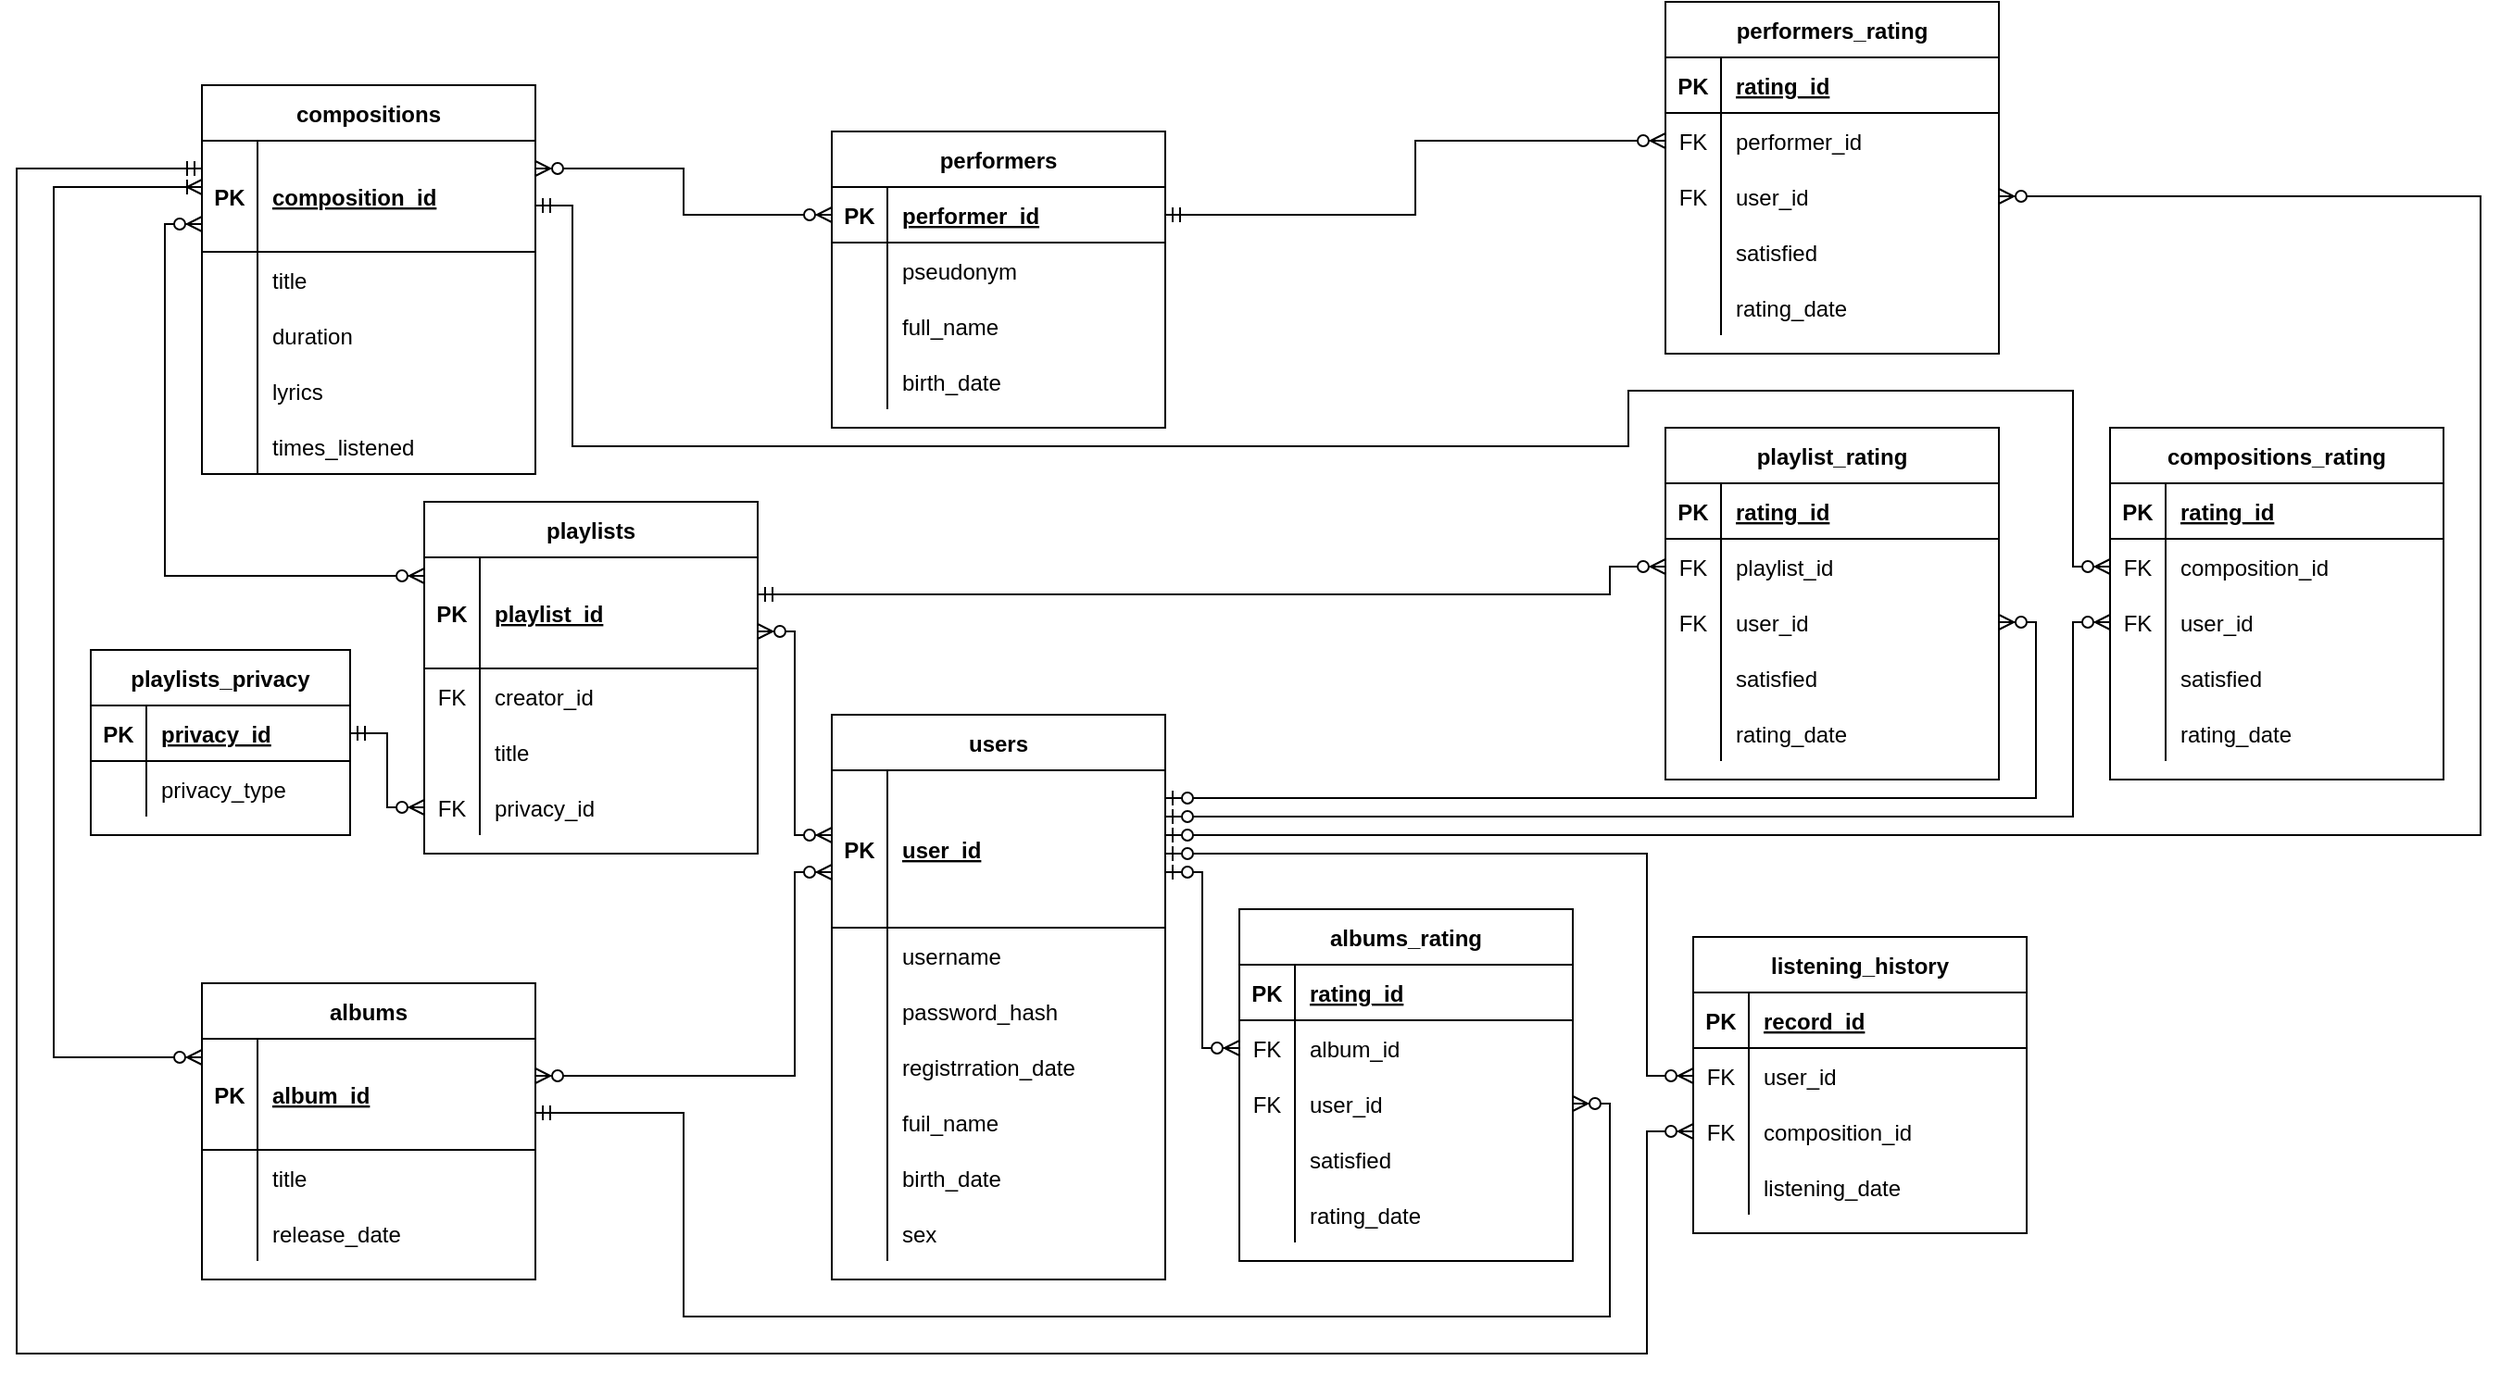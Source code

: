 <mxfile version="13.6.2" type="device"><diagram id="R2lEEEUBdFMjLlhIrx00" name="Page-1"><mxGraphModel dx="2062" dy="1183" grid="1" gridSize="10" guides="1" tooltips="1" connect="1" arrows="1" fold="1" page="1" pageScale="1" pageWidth="850" pageHeight="1100" math="0" shadow="0" extFonts="Permanent Marker^https://fonts.googleapis.com/css?family=Permanent+Marker"><root><mxCell id="0"/><mxCell id="1" parent="0"/><mxCell id="motl2KIk3Di6FIo1w4v_-23" value="performers" style="shape=table;startSize=30;container=1;collapsible=1;childLayout=tableLayout;fixedRows=1;rowLines=0;fontStyle=1;align=center;resizeLast=1;" parent="1" vertex="1"><mxGeometry x="460" y="190" width="180" height="160" as="geometry"/></mxCell><mxCell id="motl2KIk3Di6FIo1w4v_-24" value="" style="shape=partialRectangle;collapsible=0;dropTarget=0;pointerEvents=0;fillColor=none;top=0;left=0;bottom=1;right=0;points=[[0,0.5],[1,0.5]];portConstraint=eastwest;" parent="motl2KIk3Di6FIo1w4v_-23" vertex="1"><mxGeometry y="30" width="180" height="30" as="geometry"/></mxCell><mxCell id="motl2KIk3Di6FIo1w4v_-25" value="PK" style="shape=partialRectangle;connectable=0;fillColor=none;top=0;left=0;bottom=0;right=0;fontStyle=1;overflow=hidden;" parent="motl2KIk3Di6FIo1w4v_-24" vertex="1"><mxGeometry width="30" height="30" as="geometry"/></mxCell><mxCell id="motl2KIk3Di6FIo1w4v_-26" value="performer_id" style="shape=partialRectangle;connectable=0;fillColor=none;top=0;left=0;bottom=0;right=0;align=left;spacingLeft=6;fontStyle=5;overflow=hidden;" parent="motl2KIk3Di6FIo1w4v_-24" vertex="1"><mxGeometry x="30" width="150" height="30" as="geometry"/></mxCell><mxCell id="motl2KIk3Di6FIo1w4v_-30" value="" style="shape=partialRectangle;collapsible=0;dropTarget=0;pointerEvents=0;fillColor=none;top=0;left=0;bottom=0;right=0;points=[[0,0.5],[1,0.5]];portConstraint=eastwest;" parent="motl2KIk3Di6FIo1w4v_-23" vertex="1"><mxGeometry y="60" width="180" height="30" as="geometry"/></mxCell><mxCell id="motl2KIk3Di6FIo1w4v_-31" value="" style="shape=partialRectangle;connectable=0;fillColor=none;top=0;left=0;bottom=0;right=0;editable=1;overflow=hidden;" parent="motl2KIk3Di6FIo1w4v_-30" vertex="1"><mxGeometry width="30" height="30" as="geometry"/></mxCell><mxCell id="motl2KIk3Di6FIo1w4v_-32" value="pseudonym" style="shape=partialRectangle;connectable=0;fillColor=none;top=0;left=0;bottom=0;right=0;align=left;spacingLeft=6;overflow=hidden;" parent="motl2KIk3Di6FIo1w4v_-30" vertex="1"><mxGeometry x="30" width="150" height="30" as="geometry"/></mxCell><mxCell id="motl2KIk3Di6FIo1w4v_-27" value="" style="shape=partialRectangle;collapsible=0;dropTarget=0;pointerEvents=0;fillColor=none;top=0;left=0;bottom=0;right=0;points=[[0,0.5],[1,0.5]];portConstraint=eastwest;" parent="motl2KIk3Di6FIo1w4v_-23" vertex="1"><mxGeometry y="90" width="180" height="30" as="geometry"/></mxCell><mxCell id="motl2KIk3Di6FIo1w4v_-28" value="" style="shape=partialRectangle;connectable=0;fillColor=none;top=0;left=0;bottom=0;right=0;editable=1;overflow=hidden;" parent="motl2KIk3Di6FIo1w4v_-27" vertex="1"><mxGeometry width="30" height="30" as="geometry"/></mxCell><mxCell id="motl2KIk3Di6FIo1w4v_-29" value="full_name" style="shape=partialRectangle;connectable=0;fillColor=none;top=0;left=0;bottom=0;right=0;align=left;spacingLeft=6;overflow=hidden;" parent="motl2KIk3Di6FIo1w4v_-27" vertex="1"><mxGeometry x="30" width="150" height="30" as="geometry"/></mxCell><mxCell id="motl2KIk3Di6FIo1w4v_-33" value="" style="shape=partialRectangle;collapsible=0;dropTarget=0;pointerEvents=0;fillColor=none;top=0;left=0;bottom=0;right=0;points=[[0,0.5],[1,0.5]];portConstraint=eastwest;" parent="motl2KIk3Di6FIo1w4v_-23" vertex="1"><mxGeometry y="120" width="180" height="30" as="geometry"/></mxCell><mxCell id="motl2KIk3Di6FIo1w4v_-34" value="" style="shape=partialRectangle;connectable=0;fillColor=none;top=0;left=0;bottom=0;right=0;editable=1;overflow=hidden;" parent="motl2KIk3Di6FIo1w4v_-33" vertex="1"><mxGeometry width="30" height="30" as="geometry"/></mxCell><mxCell id="motl2KIk3Di6FIo1w4v_-35" value="birth_date" style="shape=partialRectangle;connectable=0;fillColor=none;top=0;left=0;bottom=0;right=0;align=left;spacingLeft=6;overflow=hidden;" parent="motl2KIk3Di6FIo1w4v_-33" vertex="1"><mxGeometry x="30" width="150" height="30" as="geometry"/></mxCell><mxCell id="4DxJfAnDIUKY5WfspjI2-30" style="edgeStyle=orthogonalEdgeStyle;rounded=0;orthogonalLoop=1;jettySize=auto;html=1;startArrow=ERzeroToMany;startFill=1;endArrow=ERzeroToMany;endFill=1;" parent="1" source="motl2KIk3Di6FIo1w4v_-2" target="motl2KIk3Di6FIo1w4v_-24" edge="1"><mxGeometry relative="1" as="geometry"><Array as="points"><mxPoint x="380" y="210"/><mxPoint x="380" y="235"/></Array></mxGeometry></mxCell><mxCell id="4DxJfAnDIUKY5WfspjI2-31" style="edgeStyle=orthogonalEdgeStyle;rounded=0;orthogonalLoop=1;jettySize=auto;html=1;startArrow=ERzeroToMany;startFill=1;endArrow=ERzeroToMany;endFill=1;" parent="1" source="motl2KIk3Di6FIo1w4v_-2" target="motl2KIk3Di6FIo1w4v_-64" edge="1"><mxGeometry relative="1" as="geometry"><Array as="points"><mxPoint x="100" y="240"/><mxPoint x="100" y="430"/></Array></mxGeometry></mxCell><object label="compositions" path_to_file="" id="motl2KIk3Di6FIo1w4v_-1"><mxCell style="shape=table;startSize=30;container=1;collapsible=1;childLayout=tableLayout;fixedRows=1;rowLines=0;fontStyle=1;align=center;resizeLast=1;" parent="1" vertex="1"><mxGeometry x="120" y="165" width="180" height="210" as="geometry"/></mxCell></object><mxCell id="motl2KIk3Di6FIo1w4v_-2" value="" style="shape=partialRectangle;collapsible=0;dropTarget=0;pointerEvents=0;fillColor=none;top=0;left=0;bottom=1;right=0;points=[[0,0.5],[1,0.5]];portConstraint=eastwest;" parent="motl2KIk3Di6FIo1w4v_-1" vertex="1"><mxGeometry y="30" width="180" height="60" as="geometry"/></mxCell><mxCell id="motl2KIk3Di6FIo1w4v_-3" value="PK" style="shape=partialRectangle;connectable=0;fillColor=none;top=0;left=0;bottom=0;right=0;fontStyle=1;overflow=hidden;" parent="motl2KIk3Di6FIo1w4v_-2" vertex="1"><mxGeometry width="30" height="60" as="geometry"/></mxCell><mxCell id="motl2KIk3Di6FIo1w4v_-4" value="composition_id" style="shape=partialRectangle;connectable=0;fillColor=none;top=0;left=0;bottom=0;right=0;align=left;spacingLeft=6;fontStyle=5;overflow=hidden;" parent="motl2KIk3Di6FIo1w4v_-2" vertex="1"><mxGeometry x="30" width="150" height="60" as="geometry"/></mxCell><mxCell id="motl2KIk3Di6FIo1w4v_-5" value="" style="shape=partialRectangle;collapsible=0;dropTarget=0;pointerEvents=0;fillColor=none;top=0;left=0;bottom=0;right=0;points=[[0,0.5],[1,0.5]];portConstraint=eastwest;" parent="motl2KIk3Di6FIo1w4v_-1" vertex="1"><mxGeometry y="90" width="180" height="30" as="geometry"/></mxCell><mxCell id="motl2KIk3Di6FIo1w4v_-6" value="" style="shape=partialRectangle;connectable=0;fillColor=none;top=0;left=0;bottom=0;right=0;editable=1;overflow=hidden;" parent="motl2KIk3Di6FIo1w4v_-5" vertex="1"><mxGeometry width="30" height="30" as="geometry"/></mxCell><mxCell id="motl2KIk3Di6FIo1w4v_-7" value="title" style="shape=partialRectangle;connectable=0;fillColor=none;top=0;left=0;bottom=0;right=0;align=left;spacingLeft=6;overflow=hidden;" parent="motl2KIk3Di6FIo1w4v_-5" vertex="1"><mxGeometry x="30" width="150" height="30" as="geometry"/></mxCell><mxCell id="motl2KIk3Di6FIo1w4v_-8" value="" style="shape=partialRectangle;collapsible=0;dropTarget=0;pointerEvents=0;fillColor=none;top=0;left=0;bottom=0;right=0;points=[[0,0.5],[1,0.5]];portConstraint=eastwest;" parent="motl2KIk3Di6FIo1w4v_-1" vertex="1"><mxGeometry y="120" width="180" height="30" as="geometry"/></mxCell><mxCell id="motl2KIk3Di6FIo1w4v_-9" value="" style="shape=partialRectangle;connectable=0;fillColor=none;top=0;left=0;bottom=0;right=0;editable=1;overflow=hidden;" parent="motl2KIk3Di6FIo1w4v_-8" vertex="1"><mxGeometry width="30" height="30" as="geometry"/></mxCell><mxCell id="motl2KIk3Di6FIo1w4v_-10" value="duration" style="shape=partialRectangle;connectable=0;fillColor=none;top=0;left=0;bottom=0;right=0;align=left;spacingLeft=6;overflow=hidden;" parent="motl2KIk3Di6FIo1w4v_-8" vertex="1"><mxGeometry x="30" width="150" height="30" as="geometry"/></mxCell><mxCell id="motl2KIk3Di6FIo1w4v_-11" value="" style="shape=partialRectangle;collapsible=0;dropTarget=0;pointerEvents=0;fillColor=none;top=0;left=0;bottom=0;right=0;points=[[0,0.5],[1,0.5]];portConstraint=eastwest;" parent="motl2KIk3Di6FIo1w4v_-1" vertex="1"><mxGeometry y="150" width="180" height="30" as="geometry"/></mxCell><mxCell id="motl2KIk3Di6FIo1w4v_-12" value="" style="shape=partialRectangle;connectable=0;fillColor=none;top=0;left=0;bottom=0;right=0;editable=1;overflow=hidden;" parent="motl2KIk3Di6FIo1w4v_-11" vertex="1"><mxGeometry width="30" height="30" as="geometry"/></mxCell><mxCell id="motl2KIk3Di6FIo1w4v_-13" value="lyrics" style="shape=partialRectangle;connectable=0;fillColor=none;top=0;left=0;bottom=0;right=0;align=left;spacingLeft=6;overflow=hidden;" parent="motl2KIk3Di6FIo1w4v_-11" vertex="1"><mxGeometry x="30" width="150" height="30" as="geometry"/></mxCell><mxCell id="motl2KIk3Di6FIo1w4v_-14" value="" style="shape=partialRectangle;collapsible=0;dropTarget=0;pointerEvents=0;fillColor=none;top=0;left=0;bottom=0;right=0;points=[[0,0.5],[1,0.5]];portConstraint=eastwest;" parent="motl2KIk3Di6FIo1w4v_-1" vertex="1"><mxGeometry y="180" width="180" height="30" as="geometry"/></mxCell><mxCell id="motl2KIk3Di6FIo1w4v_-15" value="" style="shape=partialRectangle;connectable=0;fillColor=none;top=0;left=0;bottom=0;right=0;editable=1;overflow=hidden;" parent="motl2KIk3Di6FIo1w4v_-14" vertex="1"><mxGeometry width="30" height="30" as="geometry"/></mxCell><mxCell id="motl2KIk3Di6FIo1w4v_-16" value="times_listened" style="shape=partialRectangle;connectable=0;fillColor=none;top=0;left=0;bottom=0;right=0;align=left;spacingLeft=6;overflow=hidden;" parent="motl2KIk3Di6FIo1w4v_-14" vertex="1"><mxGeometry x="30" width="150" height="30" as="geometry"/></mxCell><mxCell id="4DxJfAnDIUKY5WfspjI2-32" style="edgeStyle=orthogonalEdgeStyle;rounded=0;orthogonalLoop=1;jettySize=auto;html=1;startArrow=ERoneToMany;startFill=0;endArrow=ERzeroToMany;endFill=1;" parent="1" source="motl2KIk3Di6FIo1w4v_-2" target="4DxJfAnDIUKY5WfspjI2-2" edge="1"><mxGeometry relative="1" as="geometry"><mxPoint x="50" y="320" as="targetPoint"/><Array as="points"><mxPoint x="40" y="220"/><mxPoint x="40" y="690"/></Array></mxGeometry></mxCell><mxCell id="4DxJfAnDIUKY5WfspjI2-1" value="albums" style="shape=table;startSize=30;container=1;collapsible=1;childLayout=tableLayout;fixedRows=1;rowLines=0;fontStyle=1;align=center;resizeLast=1;" parent="1" vertex="1"><mxGeometry x="120" y="650" width="180" height="160" as="geometry"/></mxCell><mxCell id="4DxJfAnDIUKY5WfspjI2-2" value="" style="shape=partialRectangle;collapsible=0;dropTarget=0;pointerEvents=0;fillColor=none;top=0;left=0;bottom=1;right=0;points=[[0,0.5],[1,0.5]];portConstraint=eastwest;" parent="4DxJfAnDIUKY5WfspjI2-1" vertex="1"><mxGeometry y="30" width="180" height="60" as="geometry"/></mxCell><mxCell id="4DxJfAnDIUKY5WfspjI2-3" value="PK" style="shape=partialRectangle;connectable=0;fillColor=none;top=0;left=0;bottom=0;right=0;fontStyle=1;overflow=hidden;" parent="4DxJfAnDIUKY5WfspjI2-2" vertex="1"><mxGeometry width="30" height="60" as="geometry"/></mxCell><mxCell id="4DxJfAnDIUKY5WfspjI2-4" value="album_id" style="shape=partialRectangle;connectable=0;fillColor=none;top=0;left=0;bottom=0;right=0;align=left;spacingLeft=6;fontStyle=5;overflow=hidden;" parent="4DxJfAnDIUKY5WfspjI2-2" vertex="1"><mxGeometry x="30" width="150" height="60" as="geometry"/></mxCell><mxCell id="4DxJfAnDIUKY5WfspjI2-5" value="" style="shape=partialRectangle;collapsible=0;dropTarget=0;pointerEvents=0;fillColor=none;top=0;left=0;bottom=0;right=0;points=[[0,0.5],[1,0.5]];portConstraint=eastwest;" parent="4DxJfAnDIUKY5WfspjI2-1" vertex="1"><mxGeometry y="90" width="180" height="30" as="geometry"/></mxCell><mxCell id="4DxJfAnDIUKY5WfspjI2-6" value="" style="shape=partialRectangle;connectable=0;fillColor=none;top=0;left=0;bottom=0;right=0;editable=1;overflow=hidden;" parent="4DxJfAnDIUKY5WfspjI2-5" vertex="1"><mxGeometry width="30" height="30" as="geometry"/></mxCell><mxCell id="4DxJfAnDIUKY5WfspjI2-7" value="title" style="shape=partialRectangle;connectable=0;fillColor=none;top=0;left=0;bottom=0;right=0;align=left;spacingLeft=6;overflow=hidden;" parent="4DxJfAnDIUKY5WfspjI2-5" vertex="1"><mxGeometry x="30" width="150" height="30" as="geometry"/></mxCell><mxCell id="4DxJfAnDIUKY5WfspjI2-8" value="" style="shape=partialRectangle;collapsible=0;dropTarget=0;pointerEvents=0;fillColor=none;top=0;left=0;bottom=0;right=0;points=[[0,0.5],[1,0.5]];portConstraint=eastwest;" parent="4DxJfAnDIUKY5WfspjI2-1" vertex="1"><mxGeometry y="120" width="180" height="30" as="geometry"/></mxCell><mxCell id="4DxJfAnDIUKY5WfspjI2-9" value="" style="shape=partialRectangle;connectable=0;fillColor=none;top=0;left=0;bottom=0;right=0;editable=1;overflow=hidden;" parent="4DxJfAnDIUKY5WfspjI2-8" vertex="1"><mxGeometry width="30" height="30" as="geometry"/></mxCell><mxCell id="4DxJfAnDIUKY5WfspjI2-10" value="release_date" style="shape=partialRectangle;connectable=0;fillColor=none;top=0;left=0;bottom=0;right=0;align=left;spacingLeft=6;overflow=hidden;" parent="4DxJfAnDIUKY5WfspjI2-8" vertex="1"><mxGeometry x="30" width="150" height="30" as="geometry"/></mxCell><mxCell id="4DxJfAnDIUKY5WfspjI2-36" style="edgeStyle=orthogonalEdgeStyle;rounded=0;orthogonalLoop=1;jettySize=auto;html=1;startArrow=ERzeroToMany;startFill=1;endArrow=ERzeroToMany;endFill=1;" parent="1" source="4DxJfAnDIUKY5WfspjI2-2" target="motl2KIk3Di6FIo1w4v_-38" edge="1"><mxGeometry relative="1" as="geometry"><Array as="points"><mxPoint x="440" y="700"/><mxPoint x="440" y="590"/></Array></mxGeometry></mxCell><mxCell id="4DxJfAnDIUKY5WfspjI2-37" style="edgeStyle=orthogonalEdgeStyle;rounded=0;orthogonalLoop=1;jettySize=auto;html=1;startArrow=ERzeroToMany;startFill=1;endArrow=ERzeroToMany;endFill=1;" parent="1" source="motl2KIk3Di6FIo1w4v_-64" target="motl2KIk3Di6FIo1w4v_-38" edge="1"><mxGeometry relative="1" as="geometry"><Array as="points"><mxPoint x="440" y="460"/><mxPoint x="440" y="570"/></Array></mxGeometry></mxCell><mxCell id="motl2KIk3Di6FIo1w4v_-37" value="users" style="shape=table;startSize=30;container=1;collapsible=1;childLayout=tableLayout;fixedRows=1;rowLines=0;fontStyle=1;align=center;resizeLast=1;" parent="1" vertex="1"><mxGeometry x="460" y="505" width="180" height="305" as="geometry"/></mxCell><mxCell id="motl2KIk3Di6FIo1w4v_-38" value="" style="shape=partialRectangle;collapsible=0;dropTarget=0;pointerEvents=0;fillColor=none;top=0;left=0;bottom=1;right=0;points=[[0,0.5],[1,0.5]];portConstraint=eastwest;" parent="motl2KIk3Di6FIo1w4v_-37" vertex="1"><mxGeometry y="30" width="180" height="85" as="geometry"/></mxCell><mxCell id="motl2KIk3Di6FIo1w4v_-39" value="PK" style="shape=partialRectangle;connectable=0;fillColor=none;top=0;left=0;bottom=0;right=0;fontStyle=1;overflow=hidden;" parent="motl2KIk3Di6FIo1w4v_-38" vertex="1"><mxGeometry width="30" height="85" as="geometry"/></mxCell><mxCell id="motl2KIk3Di6FIo1w4v_-40" value="user_id" style="shape=partialRectangle;connectable=0;fillColor=none;top=0;left=0;bottom=0;right=0;align=left;spacingLeft=6;fontStyle=5;overflow=hidden;" parent="motl2KIk3Di6FIo1w4v_-38" vertex="1"><mxGeometry x="30" width="150" height="85" as="geometry"/></mxCell><mxCell id="motl2KIk3Di6FIo1w4v_-41" value="" style="shape=partialRectangle;collapsible=0;dropTarget=0;pointerEvents=0;fillColor=none;top=0;left=0;bottom=0;right=0;points=[[0,0.5],[1,0.5]];portConstraint=eastwest;" parent="motl2KIk3Di6FIo1w4v_-37" vertex="1"><mxGeometry y="115" width="180" height="30" as="geometry"/></mxCell><mxCell id="motl2KIk3Di6FIo1w4v_-42" value="" style="shape=partialRectangle;connectable=0;fillColor=none;top=0;left=0;bottom=0;right=0;editable=1;overflow=hidden;" parent="motl2KIk3Di6FIo1w4v_-41" vertex="1"><mxGeometry width="30" height="30" as="geometry"/></mxCell><mxCell id="motl2KIk3Di6FIo1w4v_-43" value="username" style="shape=partialRectangle;connectable=0;fillColor=none;top=0;left=0;bottom=0;right=0;align=left;spacingLeft=6;overflow=hidden;" parent="motl2KIk3Di6FIo1w4v_-41" vertex="1"><mxGeometry x="30" width="150" height="30" as="geometry"/></mxCell><mxCell id="motl2KIk3Di6FIo1w4v_-44" value="" style="shape=partialRectangle;collapsible=0;dropTarget=0;pointerEvents=0;fillColor=none;top=0;left=0;bottom=0;right=0;points=[[0,0.5],[1,0.5]];portConstraint=eastwest;" parent="motl2KIk3Di6FIo1w4v_-37" vertex="1"><mxGeometry y="145" width="180" height="30" as="geometry"/></mxCell><mxCell id="motl2KIk3Di6FIo1w4v_-45" value="" style="shape=partialRectangle;connectable=0;fillColor=none;top=0;left=0;bottom=0;right=0;editable=1;overflow=hidden;" parent="motl2KIk3Di6FIo1w4v_-44" vertex="1"><mxGeometry width="30" height="30" as="geometry"/></mxCell><mxCell id="motl2KIk3Di6FIo1w4v_-46" value="password_hash" style="shape=partialRectangle;connectable=0;fillColor=none;top=0;left=0;bottom=0;right=0;align=left;spacingLeft=6;overflow=hidden;" parent="motl2KIk3Di6FIo1w4v_-44" vertex="1"><mxGeometry x="30" width="150" height="30" as="geometry"/></mxCell><mxCell id="motl2KIk3Di6FIo1w4v_-47" value="" style="shape=partialRectangle;collapsible=0;dropTarget=0;pointerEvents=0;fillColor=none;top=0;left=0;bottom=0;right=0;points=[[0,0.5],[1,0.5]];portConstraint=eastwest;" parent="motl2KIk3Di6FIo1w4v_-37" vertex="1"><mxGeometry y="175" width="180" height="30" as="geometry"/></mxCell><mxCell id="motl2KIk3Di6FIo1w4v_-48" value="" style="shape=partialRectangle;connectable=0;fillColor=none;top=0;left=0;bottom=0;right=0;editable=1;overflow=hidden;" parent="motl2KIk3Di6FIo1w4v_-47" vertex="1"><mxGeometry width="30" height="30" as="geometry"/></mxCell><mxCell id="motl2KIk3Di6FIo1w4v_-49" value="registrration_date" style="shape=partialRectangle;connectable=0;fillColor=none;top=0;left=0;bottom=0;right=0;align=left;spacingLeft=6;overflow=hidden;" parent="motl2KIk3Di6FIo1w4v_-47" vertex="1"><mxGeometry x="30" width="150" height="30" as="geometry"/></mxCell><mxCell id="motl2KIk3Di6FIo1w4v_-50" value="" style="shape=partialRectangle;collapsible=0;dropTarget=0;pointerEvents=0;fillColor=none;top=0;left=0;bottom=0;right=0;points=[[0,0.5],[1,0.5]];portConstraint=eastwest;" parent="motl2KIk3Di6FIo1w4v_-37" vertex="1"><mxGeometry y="205" width="180" height="30" as="geometry"/></mxCell><mxCell id="motl2KIk3Di6FIo1w4v_-51" value="" style="shape=partialRectangle;connectable=0;fillColor=none;top=0;left=0;bottom=0;right=0;editable=1;overflow=hidden;" parent="motl2KIk3Di6FIo1w4v_-50" vertex="1"><mxGeometry width="30" height="30" as="geometry"/></mxCell><mxCell id="motl2KIk3Di6FIo1w4v_-52" value="fuil_name" style="shape=partialRectangle;connectable=0;fillColor=none;top=0;left=0;bottom=0;right=0;align=left;spacingLeft=6;overflow=hidden;" parent="motl2KIk3Di6FIo1w4v_-50" vertex="1"><mxGeometry x="30" width="150" height="30" as="geometry"/></mxCell><mxCell id="motl2KIk3Di6FIo1w4v_-60" value="" style="shape=partialRectangle;collapsible=0;dropTarget=0;pointerEvents=0;fillColor=none;top=0;left=0;bottom=0;right=0;points=[[0,0.5],[1,0.5]];portConstraint=eastwest;" parent="motl2KIk3Di6FIo1w4v_-37" vertex="1"><mxGeometry y="235" width="180" height="30" as="geometry"/></mxCell><mxCell id="motl2KIk3Di6FIo1w4v_-61" value="" style="shape=partialRectangle;connectable=0;fillColor=none;top=0;left=0;bottom=0;right=0;editable=1;overflow=hidden;" parent="motl2KIk3Di6FIo1w4v_-60" vertex="1"><mxGeometry width="30" height="30" as="geometry"/></mxCell><mxCell id="motl2KIk3Di6FIo1w4v_-62" value="birth_date" style="shape=partialRectangle;connectable=0;fillColor=none;top=0;left=0;bottom=0;right=0;align=left;spacingLeft=6;overflow=hidden;" parent="motl2KIk3Di6FIo1w4v_-60" vertex="1"><mxGeometry x="30" width="150" height="30" as="geometry"/></mxCell><mxCell id="motl2KIk3Di6FIo1w4v_-53" value="" style="shape=partialRectangle;collapsible=0;dropTarget=0;pointerEvents=0;fillColor=none;top=0;left=0;bottom=0;right=0;points=[[0,0.5],[1,0.5]];portConstraint=eastwest;" parent="motl2KIk3Di6FIo1w4v_-37" vertex="1"><mxGeometry y="265" width="180" height="30" as="geometry"/></mxCell><mxCell id="motl2KIk3Di6FIo1w4v_-54" value="" style="shape=partialRectangle;connectable=0;fillColor=none;top=0;left=0;bottom=0;right=0;editable=1;overflow=hidden;" parent="motl2KIk3Di6FIo1w4v_-53" vertex="1"><mxGeometry width="30" height="30" as="geometry"/></mxCell><mxCell id="motl2KIk3Di6FIo1w4v_-55" value="sex" style="shape=partialRectangle;connectable=0;fillColor=none;top=0;left=0;bottom=0;right=0;align=left;spacingLeft=6;overflow=hidden;" parent="motl2KIk3Di6FIo1w4v_-53" vertex="1"><mxGeometry x="30" width="150" height="30" as="geometry"/></mxCell><mxCell id="4DxJfAnDIUKY5WfspjI2-38" style="edgeStyle=orthogonalEdgeStyle;rounded=0;orthogonalLoop=1;jettySize=auto;html=1;startArrow=ERmandOne;startFill=0;endArrow=ERzeroToMany;endFill=1;" parent="1" source="4DxJfAnDIUKY5WfspjI2-2" target="4DxJfAnDIUKY5WfspjI2-21" edge="1"><mxGeometry relative="1" as="geometry"><mxPoint x="720" y="830" as="targetPoint"/><Array as="points"><mxPoint x="380" y="720"/><mxPoint x="380" y="830"/><mxPoint x="880" y="830"/><mxPoint x="880" y="715"/></Array></mxGeometry></mxCell><mxCell id="4DxJfAnDIUKY5WfspjI2-14" value="albums_rating" style="shape=table;startSize=30;container=1;collapsible=1;childLayout=tableLayout;fixedRows=1;rowLines=0;fontStyle=1;align=center;resizeLast=1;" parent="1" vertex="1"><mxGeometry x="680" y="610" width="180" height="190" as="geometry"/></mxCell><mxCell id="4DxJfAnDIUKY5WfspjI2-15" value="" style="shape=partialRectangle;collapsible=0;dropTarget=0;pointerEvents=0;fillColor=none;top=0;left=0;bottom=1;right=0;points=[[0,0.5],[1,0.5]];portConstraint=eastwest;" parent="4DxJfAnDIUKY5WfspjI2-14" vertex="1"><mxGeometry y="30" width="180" height="30" as="geometry"/></mxCell><mxCell id="4DxJfAnDIUKY5WfspjI2-16" value="PK" style="shape=partialRectangle;connectable=0;fillColor=none;top=0;left=0;bottom=0;right=0;fontStyle=1;overflow=hidden;" parent="4DxJfAnDIUKY5WfspjI2-15" vertex="1"><mxGeometry width="30" height="30" as="geometry"/></mxCell><mxCell id="4DxJfAnDIUKY5WfspjI2-17" value="rating_id" style="shape=partialRectangle;connectable=0;fillColor=none;top=0;left=0;bottom=0;right=0;align=left;spacingLeft=6;fontStyle=5;overflow=hidden;" parent="4DxJfAnDIUKY5WfspjI2-15" vertex="1"><mxGeometry x="30" width="150" height="30" as="geometry"/></mxCell><mxCell id="4DxJfAnDIUKY5WfspjI2-18" value="" style="shape=partialRectangle;collapsible=0;dropTarget=0;pointerEvents=0;fillColor=none;top=0;left=0;bottom=0;right=0;points=[[0,0.5],[1,0.5]];portConstraint=eastwest;" parent="4DxJfAnDIUKY5WfspjI2-14" vertex="1"><mxGeometry y="60" width="180" height="30" as="geometry"/></mxCell><mxCell id="4DxJfAnDIUKY5WfspjI2-19" value="FK" style="shape=partialRectangle;connectable=0;fillColor=none;top=0;left=0;bottom=0;right=0;editable=1;overflow=hidden;" parent="4DxJfAnDIUKY5WfspjI2-18" vertex="1"><mxGeometry width="30" height="30" as="geometry"/></mxCell><mxCell id="4DxJfAnDIUKY5WfspjI2-20" value="album_id" style="shape=partialRectangle;connectable=0;fillColor=none;top=0;left=0;bottom=0;right=0;align=left;spacingLeft=6;overflow=hidden;" parent="4DxJfAnDIUKY5WfspjI2-18" vertex="1"><mxGeometry x="30" width="150" height="30" as="geometry"/></mxCell><mxCell id="4DxJfAnDIUKY5WfspjI2-21" value="" style="shape=partialRectangle;collapsible=0;dropTarget=0;pointerEvents=0;fillColor=none;top=0;left=0;bottom=0;right=0;points=[[0,0.5],[1,0.5]];portConstraint=eastwest;" parent="4DxJfAnDIUKY5WfspjI2-14" vertex="1"><mxGeometry y="90" width="180" height="30" as="geometry"/></mxCell><mxCell id="4DxJfAnDIUKY5WfspjI2-22" value="FK" style="shape=partialRectangle;connectable=0;fillColor=none;top=0;left=0;bottom=0;right=0;editable=1;overflow=hidden;" parent="4DxJfAnDIUKY5WfspjI2-21" vertex="1"><mxGeometry width="30" height="30" as="geometry"/></mxCell><mxCell id="4DxJfAnDIUKY5WfspjI2-23" value="user_id" style="shape=partialRectangle;connectable=0;fillColor=none;top=0;left=0;bottom=0;right=0;align=left;spacingLeft=6;overflow=hidden;" parent="4DxJfAnDIUKY5WfspjI2-21" vertex="1"><mxGeometry x="30" width="150" height="30" as="geometry"/></mxCell><mxCell id="4DxJfAnDIUKY5WfspjI2-24" value="" style="shape=partialRectangle;collapsible=0;dropTarget=0;pointerEvents=0;fillColor=none;top=0;left=0;bottom=0;right=0;points=[[0,0.5],[1,0.5]];portConstraint=eastwest;" parent="4DxJfAnDIUKY5WfspjI2-14" vertex="1"><mxGeometry y="120" width="180" height="30" as="geometry"/></mxCell><mxCell id="4DxJfAnDIUKY5WfspjI2-25" value="" style="shape=partialRectangle;connectable=0;fillColor=none;top=0;left=0;bottom=0;right=0;editable=1;overflow=hidden;" parent="4DxJfAnDIUKY5WfspjI2-24" vertex="1"><mxGeometry width="30" height="30" as="geometry"/></mxCell><mxCell id="4DxJfAnDIUKY5WfspjI2-26" value="satisfied" style="shape=partialRectangle;connectable=0;fillColor=none;top=0;left=0;bottom=0;right=0;align=left;spacingLeft=6;overflow=hidden;" parent="4DxJfAnDIUKY5WfspjI2-24" vertex="1"><mxGeometry x="30" width="150" height="30" as="geometry"/></mxCell><mxCell id="4DxJfAnDIUKY5WfspjI2-27" value="" style="shape=partialRectangle;collapsible=0;dropTarget=0;pointerEvents=0;fillColor=none;top=0;left=0;bottom=0;right=0;points=[[0,0.5],[1,0.5]];portConstraint=eastwest;" parent="4DxJfAnDIUKY5WfspjI2-14" vertex="1"><mxGeometry y="150" width="180" height="30" as="geometry"/></mxCell><mxCell id="4DxJfAnDIUKY5WfspjI2-28" value="" style="shape=partialRectangle;connectable=0;fillColor=none;top=0;left=0;bottom=0;right=0;editable=1;overflow=hidden;" parent="4DxJfAnDIUKY5WfspjI2-27" vertex="1"><mxGeometry width="30" height="30" as="geometry"/></mxCell><mxCell id="4DxJfAnDIUKY5WfspjI2-29" value="rating_date" style="shape=partialRectangle;connectable=0;fillColor=none;top=0;left=0;bottom=0;right=0;align=left;spacingLeft=6;overflow=hidden;" parent="4DxJfAnDIUKY5WfspjI2-27" vertex="1"><mxGeometry x="30" width="150" height="30" as="geometry"/></mxCell><mxCell id="4DxJfAnDIUKY5WfspjI2-39" style="edgeStyle=orthogonalEdgeStyle;rounded=0;orthogonalLoop=1;jettySize=auto;html=1;startArrow=ERzeroToMany;startFill=1;endArrow=ERzeroToOne;endFill=1;" parent="1" source="4DxJfAnDIUKY5WfspjI2-18" target="motl2KIk3Di6FIo1w4v_-38" edge="1"><mxGeometry relative="1" as="geometry"><Array as="points"><mxPoint x="660" y="685"/><mxPoint x="660" y="590"/></Array></mxGeometry></mxCell><mxCell id="4DxJfAnDIUKY5WfspjI2-43" style="edgeStyle=orthogonalEdgeStyle;rounded=0;orthogonalLoop=1;jettySize=auto;html=1;startArrow=ERzeroToOne;startFill=1;endArrow=ERzeroToMany;endFill=1;entryX=1;entryY=0.5;entryDx=0;entryDy=0;" parent="1" target="motl2KIk3Di6FIo1w4v_-120" edge="1"><mxGeometry relative="1" as="geometry"><mxPoint x="1190" y="578" as="targetPoint"/><Array as="points"><mxPoint x="1110" y="550"/><mxPoint x="1110" y="455"/></Array><mxPoint x="640" y="550" as="sourcePoint"/></mxGeometry></mxCell><mxCell id="4DxJfAnDIUKY5WfspjI2-44" style="edgeStyle=orthogonalEdgeStyle;rounded=0;orthogonalLoop=1;jettySize=auto;html=1;startArrow=ERzeroToOne;startFill=1;endArrow=ERzeroToMany;endFill=1;" parent="1" source="motl2KIk3Di6FIo1w4v_-38" target="motl2KIk3Di6FIo1w4v_-83" edge="1"><mxGeometry relative="1" as="geometry"><mxPoint x="1070" y="577.5" as="targetPoint"/><Array as="points"><mxPoint x="1130" y="560"/><mxPoint x="1130" y="455"/></Array></mxGeometry></mxCell><mxCell id="4DxJfAnDIUKY5WfspjI2-45" style="edgeStyle=orthogonalEdgeStyle;rounded=0;orthogonalLoop=1;jettySize=auto;html=1;startArrow=ERzeroToOne;startFill=1;endArrow=ERzeroToMany;endFill=1;" parent="1" source="motl2KIk3Di6FIo1w4v_-38" target="motl2KIk3Di6FIo1w4v_-104" edge="1"><mxGeometry relative="1" as="geometry"><mxPoint x="1460" y="590" as="targetPoint"/><Array as="points"><mxPoint x="1350" y="570"/><mxPoint x="1350" y="225"/></Array></mxGeometry></mxCell><mxCell id="4DxJfAnDIUKY5WfspjI2-46" style="edgeStyle=orthogonalEdgeStyle;rounded=0;orthogonalLoop=1;jettySize=auto;html=1;startArrow=ERmandOne;startFill=0;endArrow=ERzeroToMany;endFill=1;" parent="1" source="motl2KIk3Di6FIo1w4v_-2" target="motl2KIk3Di6FIo1w4v_-80" edge="1"><mxGeometry relative="1" as="geometry"><mxPoint x="1120" y="320" as="targetPoint"/><Array as="points"><mxPoint x="320" y="230"/><mxPoint x="320" y="360"/><mxPoint x="890" y="360"/><mxPoint x="890" y="330"/><mxPoint x="1130" y="330"/><mxPoint x="1130" y="425"/></Array></mxGeometry></mxCell><mxCell id="4DxJfAnDIUKY5WfspjI2-47" style="edgeStyle=orthogonalEdgeStyle;rounded=0;orthogonalLoop=1;jettySize=auto;html=1;startArrow=ERmandOne;startFill=0;endArrow=ERzeroToMany;endFill=1;" parent="1" source="motl2KIk3Di6FIo1w4v_-24" target="motl2KIk3Di6FIo1w4v_-101" edge="1"><mxGeometry relative="1" as="geometry"><mxPoint x="840" y="250" as="targetPoint"/></mxGeometry></mxCell><mxCell id="4DxJfAnDIUKY5WfspjI2-48" style="edgeStyle=orthogonalEdgeStyle;rounded=0;orthogonalLoop=1;jettySize=auto;html=1;startArrow=ERmandOne;startFill=0;endArrow=ERzeroToMany;endFill=1;" parent="1" source="motl2KIk3Di6FIo1w4v_-64" target="motl2KIk3Di6FIo1w4v_-117" edge="1"><mxGeometry relative="1" as="geometry"><mxPoint x="880" y="470" as="targetPoint"/><Array as="points"><mxPoint x="880" y="440"/><mxPoint x="880" y="425"/></Array></mxGeometry></mxCell><mxCell id="motl2KIk3Di6FIo1w4v_-113" value="playlist_rating" style="shape=table;startSize=30;container=1;collapsible=1;childLayout=tableLayout;fixedRows=1;rowLines=0;fontStyle=1;align=center;resizeLast=1;" parent="1" vertex="1"><mxGeometry x="910" y="350" width="180" height="190" as="geometry"/></mxCell><mxCell id="motl2KIk3Di6FIo1w4v_-114" value="" style="shape=partialRectangle;collapsible=0;dropTarget=0;pointerEvents=0;fillColor=none;top=0;left=0;bottom=1;right=0;points=[[0,0.5],[1,0.5]];portConstraint=eastwest;" parent="motl2KIk3Di6FIo1w4v_-113" vertex="1"><mxGeometry y="30" width="180" height="30" as="geometry"/></mxCell><mxCell id="motl2KIk3Di6FIo1w4v_-115" value="PK" style="shape=partialRectangle;connectable=0;fillColor=none;top=0;left=0;bottom=0;right=0;fontStyle=1;overflow=hidden;" parent="motl2KIk3Di6FIo1w4v_-114" vertex="1"><mxGeometry width="30" height="30" as="geometry"/></mxCell><mxCell id="motl2KIk3Di6FIo1w4v_-116" value="rating_id" style="shape=partialRectangle;connectable=0;fillColor=none;top=0;left=0;bottom=0;right=0;align=left;spacingLeft=6;fontStyle=5;overflow=hidden;" parent="motl2KIk3Di6FIo1w4v_-114" vertex="1"><mxGeometry x="30" width="150" height="30" as="geometry"/></mxCell><mxCell id="motl2KIk3Di6FIo1w4v_-117" value="" style="shape=partialRectangle;collapsible=0;dropTarget=0;pointerEvents=0;fillColor=none;top=0;left=0;bottom=0;right=0;points=[[0,0.5],[1,0.5]];portConstraint=eastwest;" parent="motl2KIk3Di6FIo1w4v_-113" vertex="1"><mxGeometry y="60" width="180" height="30" as="geometry"/></mxCell><mxCell id="motl2KIk3Di6FIo1w4v_-118" value="FK" style="shape=partialRectangle;connectable=0;fillColor=none;top=0;left=0;bottom=0;right=0;editable=1;overflow=hidden;" parent="motl2KIk3Di6FIo1w4v_-117" vertex="1"><mxGeometry width="30" height="30" as="geometry"/></mxCell><mxCell id="motl2KIk3Di6FIo1w4v_-119" value="playlist_id" style="shape=partialRectangle;connectable=0;fillColor=none;top=0;left=0;bottom=0;right=0;align=left;spacingLeft=6;overflow=hidden;" parent="motl2KIk3Di6FIo1w4v_-117" vertex="1"><mxGeometry x="30" width="150" height="30" as="geometry"/></mxCell><mxCell id="motl2KIk3Di6FIo1w4v_-120" value="" style="shape=partialRectangle;collapsible=0;dropTarget=0;pointerEvents=0;fillColor=none;top=0;left=0;bottom=0;right=0;points=[[0,0.5],[1,0.5]];portConstraint=eastwest;" parent="motl2KIk3Di6FIo1w4v_-113" vertex="1"><mxGeometry y="90" width="180" height="30" as="geometry"/></mxCell><mxCell id="motl2KIk3Di6FIo1w4v_-121" value="FK" style="shape=partialRectangle;connectable=0;fillColor=none;top=0;left=0;bottom=0;right=0;editable=1;overflow=hidden;" parent="motl2KIk3Di6FIo1w4v_-120" vertex="1"><mxGeometry width="30" height="30" as="geometry"/></mxCell><mxCell id="motl2KIk3Di6FIo1w4v_-122" value="user_id" style="shape=partialRectangle;connectable=0;fillColor=none;top=0;left=0;bottom=0;right=0;align=left;spacingLeft=6;overflow=hidden;" parent="motl2KIk3Di6FIo1w4v_-120" vertex="1"><mxGeometry x="30" width="150" height="30" as="geometry"/></mxCell><mxCell id="motl2KIk3Di6FIo1w4v_-123" value="" style="shape=partialRectangle;collapsible=0;dropTarget=0;pointerEvents=0;fillColor=none;top=0;left=0;bottom=0;right=0;points=[[0,0.5],[1,0.5]];portConstraint=eastwest;" parent="motl2KIk3Di6FIo1w4v_-113" vertex="1"><mxGeometry y="120" width="180" height="30" as="geometry"/></mxCell><mxCell id="motl2KIk3Di6FIo1w4v_-124" value="" style="shape=partialRectangle;connectable=0;fillColor=none;top=0;left=0;bottom=0;right=0;editable=1;overflow=hidden;" parent="motl2KIk3Di6FIo1w4v_-123" vertex="1"><mxGeometry width="30" height="30" as="geometry"/></mxCell><mxCell id="motl2KIk3Di6FIo1w4v_-125" value="satisfied" style="shape=partialRectangle;connectable=0;fillColor=none;top=0;left=0;bottom=0;right=0;align=left;spacingLeft=6;overflow=hidden;" parent="motl2KIk3Di6FIo1w4v_-123" vertex="1"><mxGeometry x="30" width="150" height="30" as="geometry"/></mxCell><mxCell id="motl2KIk3Di6FIo1w4v_-126" value="" style="shape=partialRectangle;collapsible=0;dropTarget=0;pointerEvents=0;fillColor=none;top=0;left=0;bottom=0;right=0;points=[[0,0.5],[1,0.5]];portConstraint=eastwest;" parent="motl2KIk3Di6FIo1w4v_-113" vertex="1"><mxGeometry y="150" width="180" height="30" as="geometry"/></mxCell><mxCell id="motl2KIk3Di6FIo1w4v_-127" value="" style="shape=partialRectangle;connectable=0;fillColor=none;top=0;left=0;bottom=0;right=0;editable=1;overflow=hidden;" parent="motl2KIk3Di6FIo1w4v_-126" vertex="1"><mxGeometry width="30" height="30" as="geometry"/></mxCell><mxCell id="motl2KIk3Di6FIo1w4v_-128" value="rating_date" style="shape=partialRectangle;connectable=0;fillColor=none;top=0;left=0;bottom=0;right=0;align=left;spacingLeft=6;overflow=hidden;" parent="motl2KIk3Di6FIo1w4v_-126" vertex="1"><mxGeometry x="30" width="150" height="30" as="geometry"/></mxCell><mxCell id="motl2KIk3Di6FIo1w4v_-76" value="compositions_rating" style="shape=table;startSize=30;container=1;collapsible=1;childLayout=tableLayout;fixedRows=1;rowLines=0;fontStyle=1;align=center;resizeLast=1;" parent="1" vertex="1"><mxGeometry x="1150" y="350" width="180" height="190" as="geometry"/></mxCell><mxCell id="motl2KIk3Di6FIo1w4v_-77" value="" style="shape=partialRectangle;collapsible=0;dropTarget=0;pointerEvents=0;fillColor=none;top=0;left=0;bottom=1;right=0;points=[[0,0.5],[1,0.5]];portConstraint=eastwest;" parent="motl2KIk3Di6FIo1w4v_-76" vertex="1"><mxGeometry y="30" width="180" height="30" as="geometry"/></mxCell><mxCell id="motl2KIk3Di6FIo1w4v_-78" value="PK" style="shape=partialRectangle;connectable=0;fillColor=none;top=0;left=0;bottom=0;right=0;fontStyle=1;overflow=hidden;" parent="motl2KIk3Di6FIo1w4v_-77" vertex="1"><mxGeometry width="30" height="30" as="geometry"/></mxCell><mxCell id="motl2KIk3Di6FIo1w4v_-79" value="rating_id" style="shape=partialRectangle;connectable=0;fillColor=none;top=0;left=0;bottom=0;right=0;align=left;spacingLeft=6;fontStyle=5;overflow=hidden;" parent="motl2KIk3Di6FIo1w4v_-77" vertex="1"><mxGeometry x="30" width="150" height="30" as="geometry"/></mxCell><mxCell id="motl2KIk3Di6FIo1w4v_-80" value="" style="shape=partialRectangle;collapsible=0;dropTarget=0;pointerEvents=0;fillColor=none;top=0;left=0;bottom=0;right=0;points=[[0,0.5],[1,0.5]];portConstraint=eastwest;" parent="motl2KIk3Di6FIo1w4v_-76" vertex="1"><mxGeometry y="60" width="180" height="30" as="geometry"/></mxCell><mxCell id="motl2KIk3Di6FIo1w4v_-81" value="FK" style="shape=partialRectangle;connectable=0;fillColor=none;top=0;left=0;bottom=0;right=0;editable=1;overflow=hidden;" parent="motl2KIk3Di6FIo1w4v_-80" vertex="1"><mxGeometry width="30" height="30" as="geometry"/></mxCell><mxCell id="motl2KIk3Di6FIo1w4v_-82" value="composition_id" style="shape=partialRectangle;connectable=0;fillColor=none;top=0;left=0;bottom=0;right=0;align=left;spacingLeft=6;overflow=hidden;" parent="motl2KIk3Di6FIo1w4v_-80" vertex="1"><mxGeometry x="30" width="150" height="30" as="geometry"/></mxCell><mxCell id="motl2KIk3Di6FIo1w4v_-83" value="" style="shape=partialRectangle;collapsible=0;dropTarget=0;pointerEvents=0;fillColor=none;top=0;left=0;bottom=0;right=0;points=[[0,0.5],[1,0.5]];portConstraint=eastwest;" parent="motl2KIk3Di6FIo1w4v_-76" vertex="1"><mxGeometry y="90" width="180" height="30" as="geometry"/></mxCell><mxCell id="motl2KIk3Di6FIo1w4v_-84" value="FK" style="shape=partialRectangle;connectable=0;fillColor=none;top=0;left=0;bottom=0;right=0;editable=1;overflow=hidden;" parent="motl2KIk3Di6FIo1w4v_-83" vertex="1"><mxGeometry width="30" height="30" as="geometry"/></mxCell><mxCell id="motl2KIk3Di6FIo1w4v_-85" value="user_id" style="shape=partialRectangle;connectable=0;fillColor=none;top=0;left=0;bottom=0;right=0;align=left;spacingLeft=6;overflow=hidden;" parent="motl2KIk3Di6FIo1w4v_-83" vertex="1"><mxGeometry x="30" width="150" height="30" as="geometry"/></mxCell><mxCell id="motl2KIk3Di6FIo1w4v_-86" value="" style="shape=partialRectangle;collapsible=0;dropTarget=0;pointerEvents=0;fillColor=none;top=0;left=0;bottom=0;right=0;points=[[0,0.5],[1,0.5]];portConstraint=eastwest;" parent="motl2KIk3Di6FIo1w4v_-76" vertex="1"><mxGeometry y="120" width="180" height="30" as="geometry"/></mxCell><mxCell id="motl2KIk3Di6FIo1w4v_-87" value="" style="shape=partialRectangle;connectable=0;fillColor=none;top=0;left=0;bottom=0;right=0;editable=1;overflow=hidden;" parent="motl2KIk3Di6FIo1w4v_-86" vertex="1"><mxGeometry width="30" height="30" as="geometry"/></mxCell><mxCell id="motl2KIk3Di6FIo1w4v_-88" value="satisfied" style="shape=partialRectangle;connectable=0;fillColor=none;top=0;left=0;bottom=0;right=0;align=left;spacingLeft=6;overflow=hidden;" parent="motl2KIk3Di6FIo1w4v_-86" vertex="1"><mxGeometry x="30" width="150" height="30" as="geometry"/></mxCell><mxCell id="motl2KIk3Di6FIo1w4v_-90" value="" style="shape=partialRectangle;collapsible=0;dropTarget=0;pointerEvents=0;fillColor=none;top=0;left=0;bottom=0;right=0;points=[[0,0.5],[1,0.5]];portConstraint=eastwest;" parent="motl2KIk3Di6FIo1w4v_-76" vertex="1"><mxGeometry y="150" width="180" height="30" as="geometry"/></mxCell><mxCell id="motl2KIk3Di6FIo1w4v_-91" value="" style="shape=partialRectangle;connectable=0;fillColor=none;top=0;left=0;bottom=0;right=0;editable=1;overflow=hidden;" parent="motl2KIk3Di6FIo1w4v_-90" vertex="1"><mxGeometry width="30" height="30" as="geometry"/></mxCell><mxCell id="motl2KIk3Di6FIo1w4v_-92" value="rating_date" style="shape=partialRectangle;connectable=0;fillColor=none;top=0;left=0;bottom=0;right=0;align=left;spacingLeft=6;overflow=hidden;" parent="motl2KIk3Di6FIo1w4v_-90" vertex="1"><mxGeometry x="30" width="150" height="30" as="geometry"/></mxCell><mxCell id="motl2KIk3Di6FIo1w4v_-97" value="performers_rating" style="shape=table;startSize=30;container=1;collapsible=1;childLayout=tableLayout;fixedRows=1;rowLines=0;fontStyle=1;align=center;resizeLast=1;" parent="1" vertex="1"><mxGeometry x="910" y="120" width="180" height="190" as="geometry"/></mxCell><mxCell id="motl2KIk3Di6FIo1w4v_-98" value="" style="shape=partialRectangle;collapsible=0;dropTarget=0;pointerEvents=0;fillColor=none;top=0;left=0;bottom=1;right=0;points=[[0,0.5],[1,0.5]];portConstraint=eastwest;" parent="motl2KIk3Di6FIo1w4v_-97" vertex="1"><mxGeometry y="30" width="180" height="30" as="geometry"/></mxCell><mxCell id="motl2KIk3Di6FIo1w4v_-99" value="PK" style="shape=partialRectangle;connectable=0;fillColor=none;top=0;left=0;bottom=0;right=0;fontStyle=1;overflow=hidden;" parent="motl2KIk3Di6FIo1w4v_-98" vertex="1"><mxGeometry width="30" height="30" as="geometry"/></mxCell><mxCell id="motl2KIk3Di6FIo1w4v_-100" value="rating_id" style="shape=partialRectangle;connectable=0;fillColor=none;top=0;left=0;bottom=0;right=0;align=left;spacingLeft=6;fontStyle=5;overflow=hidden;" parent="motl2KIk3Di6FIo1w4v_-98" vertex="1"><mxGeometry x="30" width="150" height="30" as="geometry"/></mxCell><mxCell id="motl2KIk3Di6FIo1w4v_-101" value="" style="shape=partialRectangle;collapsible=0;dropTarget=0;pointerEvents=0;fillColor=none;top=0;left=0;bottom=0;right=0;points=[[0,0.5],[1,0.5]];portConstraint=eastwest;" parent="motl2KIk3Di6FIo1w4v_-97" vertex="1"><mxGeometry y="60" width="180" height="30" as="geometry"/></mxCell><mxCell id="motl2KIk3Di6FIo1w4v_-102" value="FK" style="shape=partialRectangle;connectable=0;fillColor=none;top=0;left=0;bottom=0;right=0;editable=1;overflow=hidden;" parent="motl2KIk3Di6FIo1w4v_-101" vertex="1"><mxGeometry width="30" height="30" as="geometry"/></mxCell><mxCell id="motl2KIk3Di6FIo1w4v_-103" value="performer_id" style="shape=partialRectangle;connectable=0;fillColor=none;top=0;left=0;bottom=0;right=0;align=left;spacingLeft=6;overflow=hidden;" parent="motl2KIk3Di6FIo1w4v_-101" vertex="1"><mxGeometry x="30" width="150" height="30" as="geometry"/></mxCell><mxCell id="motl2KIk3Di6FIo1w4v_-104" value="" style="shape=partialRectangle;collapsible=0;dropTarget=0;pointerEvents=0;fillColor=none;top=0;left=0;bottom=0;right=0;points=[[0,0.5],[1,0.5]];portConstraint=eastwest;" parent="motl2KIk3Di6FIo1w4v_-97" vertex="1"><mxGeometry y="90" width="180" height="30" as="geometry"/></mxCell><mxCell id="motl2KIk3Di6FIo1w4v_-105" value="FK" style="shape=partialRectangle;connectable=0;fillColor=none;top=0;left=0;bottom=0;right=0;editable=1;overflow=hidden;" parent="motl2KIk3Di6FIo1w4v_-104" vertex="1"><mxGeometry width="30" height="30" as="geometry"/></mxCell><mxCell id="motl2KIk3Di6FIo1w4v_-106" value="user_id" style="shape=partialRectangle;connectable=0;fillColor=none;top=0;left=0;bottom=0;right=0;align=left;spacingLeft=6;overflow=hidden;" parent="motl2KIk3Di6FIo1w4v_-104" vertex="1"><mxGeometry x="30" width="150" height="30" as="geometry"/></mxCell><mxCell id="motl2KIk3Di6FIo1w4v_-107" value="" style="shape=partialRectangle;collapsible=0;dropTarget=0;pointerEvents=0;fillColor=none;top=0;left=0;bottom=0;right=0;points=[[0,0.5],[1,0.5]];portConstraint=eastwest;" parent="motl2KIk3Di6FIo1w4v_-97" vertex="1"><mxGeometry y="120" width="180" height="30" as="geometry"/></mxCell><mxCell id="motl2KIk3Di6FIo1w4v_-108" value="" style="shape=partialRectangle;connectable=0;fillColor=none;top=0;left=0;bottom=0;right=0;editable=1;overflow=hidden;" parent="motl2KIk3Di6FIo1w4v_-107" vertex="1"><mxGeometry width="30" height="30" as="geometry"/></mxCell><mxCell id="motl2KIk3Di6FIo1w4v_-109" value="satisfied" style="shape=partialRectangle;connectable=0;fillColor=none;top=0;left=0;bottom=0;right=0;align=left;spacingLeft=6;overflow=hidden;" parent="motl2KIk3Di6FIo1w4v_-107" vertex="1"><mxGeometry x="30" width="150" height="30" as="geometry"/></mxCell><mxCell id="motl2KIk3Di6FIo1w4v_-110" value="" style="shape=partialRectangle;collapsible=0;dropTarget=0;pointerEvents=0;fillColor=none;top=0;left=0;bottom=0;right=0;points=[[0,0.5],[1,0.5]];portConstraint=eastwest;" parent="motl2KIk3Di6FIo1w4v_-97" vertex="1"><mxGeometry y="150" width="180" height="30" as="geometry"/></mxCell><mxCell id="motl2KIk3Di6FIo1w4v_-111" value="" style="shape=partialRectangle;connectable=0;fillColor=none;top=0;left=0;bottom=0;right=0;editable=1;overflow=hidden;" parent="motl2KIk3Di6FIo1w4v_-110" vertex="1"><mxGeometry width="30" height="30" as="geometry"/></mxCell><mxCell id="motl2KIk3Di6FIo1w4v_-112" value="rating_date" style="shape=partialRectangle;connectable=0;fillColor=none;top=0;left=0;bottom=0;right=0;align=left;spacingLeft=6;overflow=hidden;" parent="motl2KIk3Di6FIo1w4v_-110" vertex="1"><mxGeometry x="30" width="150" height="30" as="geometry"/></mxCell><mxCell id="d4fwday-znp64KFvzddl-1" value="listening_history" style="shape=table;startSize=30;container=1;collapsible=1;childLayout=tableLayout;fixedRows=1;rowLines=0;fontStyle=1;align=center;resizeLast=1;" parent="1" vertex="1"><mxGeometry x="925" y="625" width="180" height="160" as="geometry"/></mxCell><mxCell id="d4fwday-znp64KFvzddl-2" value="" style="shape=partialRectangle;collapsible=0;dropTarget=0;pointerEvents=0;fillColor=none;top=0;left=0;bottom=1;right=0;points=[[0,0.5],[1,0.5]];portConstraint=eastwest;" parent="d4fwday-znp64KFvzddl-1" vertex="1"><mxGeometry y="30" width="180" height="30" as="geometry"/></mxCell><mxCell id="d4fwday-znp64KFvzddl-3" value="PK" style="shape=partialRectangle;connectable=0;fillColor=none;top=0;left=0;bottom=0;right=0;fontStyle=1;overflow=hidden;" parent="d4fwday-znp64KFvzddl-2" vertex="1"><mxGeometry width="30" height="30" as="geometry"/></mxCell><mxCell id="d4fwday-znp64KFvzddl-4" value="record_id" style="shape=partialRectangle;connectable=0;fillColor=none;top=0;left=0;bottom=0;right=0;align=left;spacingLeft=6;fontStyle=5;overflow=hidden;" parent="d4fwday-znp64KFvzddl-2" vertex="1"><mxGeometry x="30" width="150" height="30" as="geometry"/></mxCell><mxCell id="d4fwday-znp64KFvzddl-5" value="" style="shape=partialRectangle;collapsible=0;dropTarget=0;pointerEvents=0;fillColor=none;top=0;left=0;bottom=0;right=0;points=[[0,0.5],[1,0.5]];portConstraint=eastwest;" parent="d4fwday-znp64KFvzddl-1" vertex="1"><mxGeometry y="60" width="180" height="30" as="geometry"/></mxCell><mxCell id="d4fwday-znp64KFvzddl-6" value="FK" style="shape=partialRectangle;connectable=0;fillColor=none;top=0;left=0;bottom=0;right=0;editable=1;overflow=hidden;" parent="d4fwday-znp64KFvzddl-5" vertex="1"><mxGeometry width="30" height="30" as="geometry"/></mxCell><mxCell id="d4fwday-znp64KFvzddl-7" value="user_id" style="shape=partialRectangle;connectable=0;fillColor=none;top=0;left=0;bottom=0;right=0;align=left;spacingLeft=6;overflow=hidden;" parent="d4fwday-znp64KFvzddl-5" vertex="1"><mxGeometry x="30" width="150" height="30" as="geometry"/></mxCell><mxCell id="d4fwday-znp64KFvzddl-8" value="" style="shape=partialRectangle;collapsible=0;dropTarget=0;pointerEvents=0;fillColor=none;top=0;left=0;bottom=0;right=0;points=[[0,0.5],[1,0.5]];portConstraint=eastwest;" parent="d4fwday-znp64KFvzddl-1" vertex="1"><mxGeometry y="90" width="180" height="30" as="geometry"/></mxCell><mxCell id="d4fwday-znp64KFvzddl-9" value="FK" style="shape=partialRectangle;connectable=0;fillColor=none;top=0;left=0;bottom=0;right=0;editable=1;overflow=hidden;" parent="d4fwday-znp64KFvzddl-8" vertex="1"><mxGeometry width="30" height="30" as="geometry"/></mxCell><mxCell id="d4fwday-znp64KFvzddl-10" value="composition_id" style="shape=partialRectangle;connectable=0;fillColor=none;top=0;left=0;bottom=0;right=0;align=left;spacingLeft=6;overflow=hidden;" parent="d4fwday-znp64KFvzddl-8" vertex="1"><mxGeometry x="30" width="150" height="30" as="geometry"/></mxCell><mxCell id="d4fwday-znp64KFvzddl-11" value="" style="shape=partialRectangle;collapsible=0;dropTarget=0;pointerEvents=0;fillColor=none;top=0;left=0;bottom=0;right=0;points=[[0,0.5],[1,0.5]];portConstraint=eastwest;" parent="d4fwday-znp64KFvzddl-1" vertex="1"><mxGeometry y="120" width="180" height="30" as="geometry"/></mxCell><mxCell id="d4fwday-znp64KFvzddl-12" value="" style="shape=partialRectangle;connectable=0;fillColor=none;top=0;left=0;bottom=0;right=0;editable=1;overflow=hidden;" parent="d4fwday-znp64KFvzddl-11" vertex="1"><mxGeometry width="30" height="30" as="geometry"/></mxCell><mxCell id="d4fwday-znp64KFvzddl-13" value="listening_date" style="shape=partialRectangle;connectable=0;fillColor=none;top=0;left=0;bottom=0;right=0;align=left;spacingLeft=6;overflow=hidden;" parent="d4fwday-znp64KFvzddl-11" vertex="1"><mxGeometry x="30" width="150" height="30" as="geometry"/></mxCell><mxCell id="d4fwday-znp64KFvzddl-15" style="edgeStyle=orthogonalEdgeStyle;rounded=0;orthogonalLoop=1;jettySize=auto;html=1;startArrow=ERzeroToOne;startFill=1;endArrow=ERzeroToMany;endFill=1;entryX=0;entryY=0.5;entryDx=0;entryDy=0;" parent="1" source="motl2KIk3Di6FIo1w4v_-38" target="d4fwday-znp64KFvzddl-5" edge="1"><mxGeometry relative="1" as="geometry"><Array as="points"><mxPoint x="900" y="580"/><mxPoint x="900" y="700"/></Array></mxGeometry></mxCell><mxCell id="d4fwday-znp64KFvzddl-16" style="edgeStyle=orthogonalEdgeStyle;rounded=0;orthogonalLoop=1;jettySize=auto;html=1;startArrow=ERmandOne;startFill=0;endArrow=ERzeroToMany;endFill=1;entryX=0;entryY=0.5;entryDx=0;entryDy=0;" parent="1" source="motl2KIk3Di6FIo1w4v_-2" target="d4fwday-znp64KFvzddl-8" edge="1"><mxGeometry relative="1" as="geometry"><mxPoint x="960" y="850" as="targetPoint"/><Array as="points"><mxPoint x="20" y="210"/><mxPoint x="20" y="850"/><mxPoint x="900" y="850"/><mxPoint x="900" y="730"/></Array></mxGeometry></mxCell><mxCell id="motl2KIk3Di6FIo1w4v_-63" value="playlists" style="shape=table;startSize=30;container=1;collapsible=1;childLayout=tableLayout;fixedRows=1;rowLines=0;fontStyle=1;align=center;resizeLast=1;" parent="1" vertex="1"><mxGeometry x="240" y="390" width="180" height="190" as="geometry"/></mxCell><mxCell id="motl2KIk3Di6FIo1w4v_-64" value="" style="shape=partialRectangle;collapsible=0;dropTarget=0;pointerEvents=0;fillColor=none;top=0;left=0;bottom=1;right=0;points=[[0,0.5],[1,0.5]];portConstraint=eastwest;" parent="motl2KIk3Di6FIo1w4v_-63" vertex="1"><mxGeometry y="30" width="180" height="60" as="geometry"/></mxCell><mxCell id="motl2KIk3Di6FIo1w4v_-65" value="PK" style="shape=partialRectangle;connectable=0;fillColor=none;top=0;left=0;bottom=0;right=0;fontStyle=1;overflow=hidden;" parent="motl2KIk3Di6FIo1w4v_-64" vertex="1"><mxGeometry width="30" height="60" as="geometry"/></mxCell><mxCell id="motl2KIk3Di6FIo1w4v_-66" value="playlist_id" style="shape=partialRectangle;connectable=0;fillColor=none;top=0;left=0;bottom=0;right=0;align=left;spacingLeft=6;fontStyle=5;overflow=hidden;" parent="motl2KIk3Di6FIo1w4v_-64" vertex="1"><mxGeometry x="30" width="150" height="60" as="geometry"/></mxCell><mxCell id="motl2KIk3Di6FIo1w4v_-67" value="" style="shape=partialRectangle;collapsible=0;dropTarget=0;pointerEvents=0;fillColor=none;top=0;left=0;bottom=0;right=0;points=[[0,0.5],[1,0.5]];portConstraint=eastwest;" parent="motl2KIk3Di6FIo1w4v_-63" vertex="1"><mxGeometry y="90" width="180" height="30" as="geometry"/></mxCell><mxCell id="motl2KIk3Di6FIo1w4v_-68" value="FK" style="shape=partialRectangle;connectable=0;fillColor=none;top=0;left=0;bottom=0;right=0;editable=1;overflow=hidden;" parent="motl2KIk3Di6FIo1w4v_-67" vertex="1"><mxGeometry width="30" height="30" as="geometry"/></mxCell><mxCell id="motl2KIk3Di6FIo1w4v_-69" value="creator_id" style="shape=partialRectangle;connectable=0;fillColor=none;top=0;left=0;bottom=0;right=0;align=left;spacingLeft=6;overflow=hidden;" parent="motl2KIk3Di6FIo1w4v_-67" vertex="1"><mxGeometry x="30" width="150" height="30" as="geometry"/></mxCell><mxCell id="motl2KIk3Di6FIo1w4v_-70" value="" style="shape=partialRectangle;collapsible=0;dropTarget=0;pointerEvents=0;fillColor=none;top=0;left=0;bottom=0;right=0;points=[[0,0.5],[1,0.5]];portConstraint=eastwest;" parent="motl2KIk3Di6FIo1w4v_-63" vertex="1"><mxGeometry y="120" width="180" height="30" as="geometry"/></mxCell><mxCell id="motl2KIk3Di6FIo1w4v_-71" value="" style="shape=partialRectangle;connectable=0;fillColor=none;top=0;left=0;bottom=0;right=0;editable=1;overflow=hidden;" parent="motl2KIk3Di6FIo1w4v_-70" vertex="1"><mxGeometry width="30" height="30" as="geometry"/></mxCell><mxCell id="motl2KIk3Di6FIo1w4v_-72" value="title" style="shape=partialRectangle;connectable=0;fillColor=none;top=0;left=0;bottom=0;right=0;align=left;spacingLeft=6;overflow=hidden;" parent="motl2KIk3Di6FIo1w4v_-70" vertex="1"><mxGeometry x="30" width="150" height="30" as="geometry"/></mxCell><mxCell id="motl2KIk3Di6FIo1w4v_-73" value="" style="shape=partialRectangle;collapsible=0;dropTarget=0;pointerEvents=0;fillColor=none;top=0;left=0;bottom=0;right=0;points=[[0,0.5],[1,0.5]];portConstraint=eastwest;" parent="motl2KIk3Di6FIo1w4v_-63" vertex="1"><mxGeometry y="150" width="180" height="30" as="geometry"/></mxCell><mxCell id="motl2KIk3Di6FIo1w4v_-74" value="FK" style="shape=partialRectangle;connectable=0;fillColor=none;top=0;left=0;bottom=0;right=0;editable=1;overflow=hidden;" parent="motl2KIk3Di6FIo1w4v_-73" vertex="1"><mxGeometry width="30" height="30" as="geometry"/></mxCell><mxCell id="motl2KIk3Di6FIo1w4v_-75" value="privacy_id" style="shape=partialRectangle;connectable=0;fillColor=none;top=0;left=0;bottom=0;right=0;align=left;spacingLeft=6;overflow=hidden;" parent="motl2KIk3Di6FIo1w4v_-73" vertex="1"><mxGeometry x="30" width="150" height="30" as="geometry"/></mxCell><mxCell id="d4fwday-znp64KFvzddl-17" value="playlists_privacy" style="shape=table;startSize=30;container=1;collapsible=1;childLayout=tableLayout;fixedRows=1;rowLines=0;fontStyle=1;align=center;resizeLast=1;" parent="1" vertex="1"><mxGeometry x="60" y="470" width="140" height="100" as="geometry"/></mxCell><mxCell id="d4fwday-znp64KFvzddl-18" value="" style="shape=partialRectangle;collapsible=0;dropTarget=0;pointerEvents=0;fillColor=none;top=0;left=0;bottom=1;right=0;points=[[0,0.5],[1,0.5]];portConstraint=eastwest;" parent="d4fwday-znp64KFvzddl-17" vertex="1"><mxGeometry y="30" width="140" height="30" as="geometry"/></mxCell><mxCell id="d4fwday-znp64KFvzddl-19" value="PK" style="shape=partialRectangle;connectable=0;fillColor=none;top=0;left=0;bottom=0;right=0;fontStyle=1;overflow=hidden;" parent="d4fwday-znp64KFvzddl-18" vertex="1"><mxGeometry width="30" height="30" as="geometry"/></mxCell><mxCell id="d4fwday-znp64KFvzddl-20" value="privacy_id" style="shape=partialRectangle;connectable=0;fillColor=none;top=0;left=0;bottom=0;right=0;align=left;spacingLeft=6;fontStyle=5;overflow=hidden;" parent="d4fwday-znp64KFvzddl-18" vertex="1"><mxGeometry x="30" width="110" height="30" as="geometry"/></mxCell><mxCell id="d4fwday-znp64KFvzddl-21" value="" style="shape=partialRectangle;collapsible=0;dropTarget=0;pointerEvents=0;fillColor=none;top=0;left=0;bottom=0;right=0;points=[[0,0.5],[1,0.5]];portConstraint=eastwest;" parent="d4fwday-znp64KFvzddl-17" vertex="1"><mxGeometry y="60" width="140" height="30" as="geometry"/></mxCell><mxCell id="d4fwday-znp64KFvzddl-22" value="" style="shape=partialRectangle;connectable=0;fillColor=none;top=0;left=0;bottom=0;right=0;editable=1;overflow=hidden;" parent="d4fwday-znp64KFvzddl-21" vertex="1"><mxGeometry width="30" height="30" as="geometry"/></mxCell><mxCell id="d4fwday-znp64KFvzddl-23" value="privacy_type" style="shape=partialRectangle;connectable=0;fillColor=none;top=0;left=0;bottom=0;right=0;align=left;spacingLeft=6;overflow=hidden;" parent="d4fwday-znp64KFvzddl-21" vertex="1"><mxGeometry x="30" width="110" height="30" as="geometry"/></mxCell><mxCell id="d4fwday-znp64KFvzddl-30" style="edgeStyle=orthogonalEdgeStyle;rounded=0;orthogonalLoop=1;jettySize=auto;html=1;startArrow=ERzeroToMany;startFill=1;endArrow=ERmandOne;endFill=0;" parent="1" source="motl2KIk3Di6FIo1w4v_-73" target="d4fwday-znp64KFvzddl-18" edge="1"><mxGeometry relative="1" as="geometry"/></mxCell></root></mxGraphModel></diagram></mxfile>